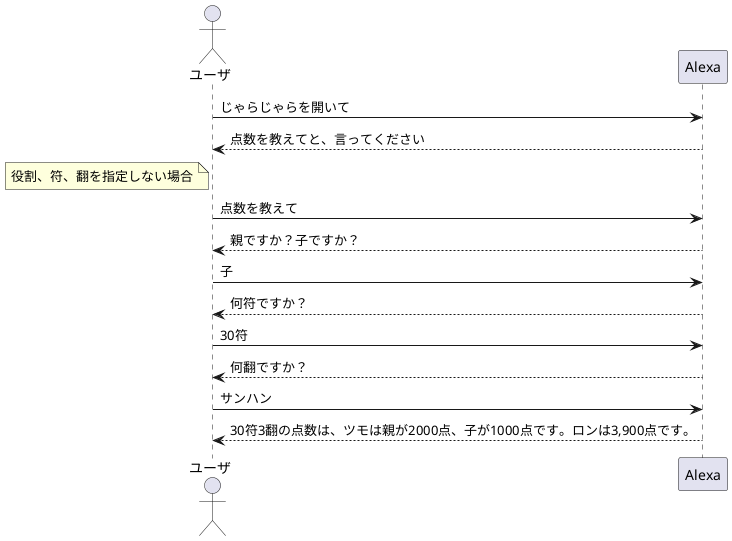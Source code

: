 @startuml じゃらじゃら

actor "ユーザ" as User

User -> Alexa: じゃらじゃらを開いて

User <-- Alexa: 点数を教えてと、言ってください

note left User
  役割、符、翻を指定しない場合
end note

User -> Alexa: 点数を教えて

User <-- Alexa: 親ですか？子ですか？

User -> Alexa: 子

User <-- Alexa: 何符ですか？

User -> Alexa: 30符

User <-- Alexa: 何翻ですか？

User -> Alexa: サンハン

User <-- Alexa: 30符3翻の点数は、ツモは親が2000点、子が1000点です。ロンは3,900点です。

@enduml
